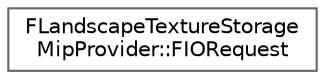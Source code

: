 digraph "Graphical Class Hierarchy"
{
 // INTERACTIVE_SVG=YES
 // LATEX_PDF_SIZE
  bgcolor="transparent";
  edge [fontname=Helvetica,fontsize=10,labelfontname=Helvetica,labelfontsize=10];
  node [fontname=Helvetica,fontsize=10,shape=box,height=0.2,width=0.4];
  rankdir="LR";
  Node0 [id="Node000000",label="FLandscapeTextureStorage\lMipProvider::FIORequest",height=0.2,width=0.4,color="grey40", fillcolor="white", style="filled",URL="$dc/d29/structFLandscapeTextureStorageMipProvider_1_1FIORequest.html",tooltip=" "];
}
